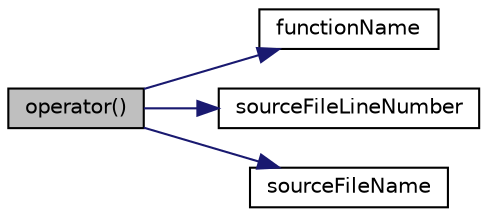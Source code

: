 digraph "operator()"
{
  bgcolor="transparent";
  edge [fontname="Helvetica",fontsize="10",labelfontname="Helvetica",labelfontsize="10"];
  node [fontname="Helvetica",fontsize="10",shape=record];
  rankdir="LR";
  Node1 [label="operator()",height=0.2,width=0.4,color="black", fillcolor="grey75", style="filled", fontcolor="black"];
  Node1 -> Node2 [color="midnightblue",fontsize="10",style="solid",fontname="Helvetica"];
  Node2 [label="functionName",height=0.2,width=0.4,color="black",URL="$a00674.html#a31d3076007182696c6efe34d0bc186c1"];
  Node1 -> Node3 [color="midnightblue",fontsize="10",style="solid",fontname="Helvetica"];
  Node3 [label="sourceFileLineNumber",height=0.2,width=0.4,color="black",URL="$a00674.html#a93a44c924c66f5d8117aabfe117da7b7"];
  Node1 -> Node4 [color="midnightblue",fontsize="10",style="solid",fontname="Helvetica"];
  Node4 [label="sourceFileName",height=0.2,width=0.4,color="black",URL="$a00674.html#a5640f2429df51f0923a0793fdc1d0364"];
}
